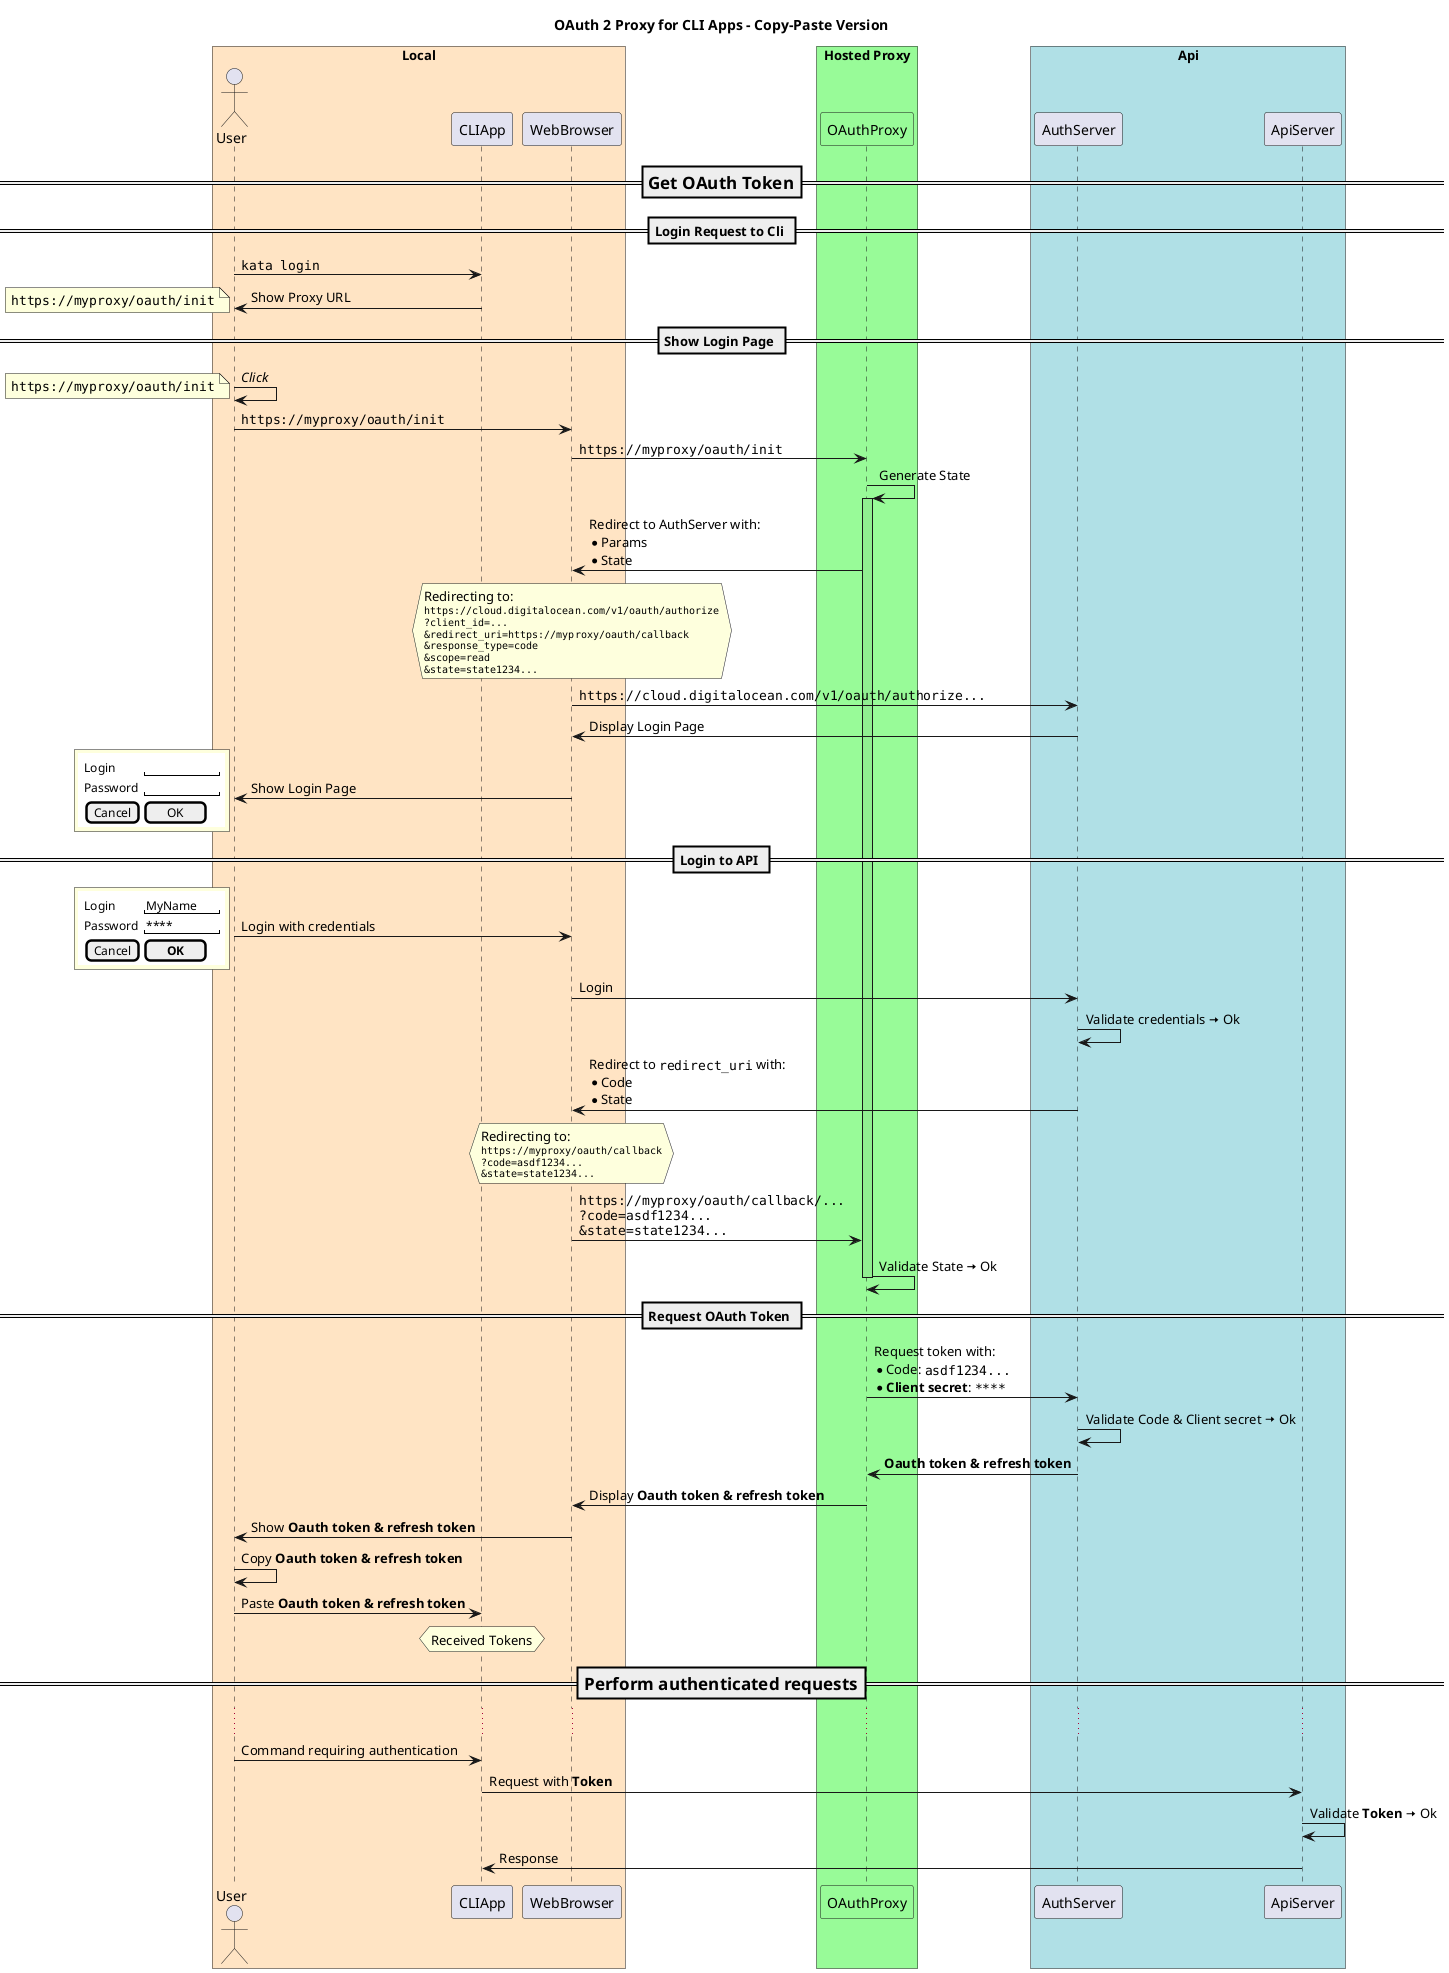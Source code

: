 @startuml
skinparam BoxPadding 10


title OAuth 2 Proxy for CLI Apps - Copy-Paste Version


box "Local" #Bisque
  actor User
  participant CLIApp
  participant WebBrowser
end box
box "Hosted Proxy" #PaleGreen
  participant OAuthProxy #PaleGreen
end box
box "Api" #PowderBlue
  participant AuthServer
  participant ApiServer
end box  


=== Get OAuth Token ==
== Login Request to Cli ==
User -> CLIApp: ""kata login""
User <- CLIApp: Show Proxy URL
note left: ""https://myproxy/oauth/init""

== Show Login Page ==
User -> User: //Click//
note left: ""https://myproxy/oauth/init""
User -> WebBrowser: ""https://myproxy/oauth/init""
WebBrowser -> OAuthProxy: ""https://myproxy/oauth/init""
OAuthProxy -> OAuthProxy: Generate State
activate OAuthProxy #LightGreen
WebBrowser <- OAuthProxy: Redirect to AuthServer with:\n* Params\n* State
hnote over WebBrowser
  Redirecting to:
  <size:10>""https://cloud.digitalocean.com/v1/oauth/authorize""</size>
  <size:10>""?client_id=...""</size>
  <size:10>""&redirect_uri=https://myproxy/oauth/callback""</size>
  <size:10>""&response_type=code""</size>
  <size:10>""&scope=read""
  <size:10>""&state=state1234...""</size>
end note
WebBrowser -> AuthServer: ""https://cloud.digitalocean.com/v1/oauth/authorize...""
AuthServer -> WebBrowser: Display Login Page
User <- WebBrowser: Show Login Page
rnote left
{{
salt
{
  Login    | "         "
  Password | "         "
  [Cancel] | [  OK   ]
}
}}
end note

== Login to API ==
User -> WebBrowser: Login with credentials
rnote left
{{
salt
{
  Login    | "MyName   "
  Password | "****     "
  [Cancel] | [**OK** ]
}
}}
end note
WebBrowser -> AuthServer: Login
AuthServer -> AuthServer: Validate credentials <&arrow-right> Ok
WebBrowser <- AuthServer: Redirect to ""redirect_uri"" with: \n* Code\n* State
hnote over WebBrowser
  Redirecting to:
  <size:10>""https://myproxy/oauth/callback""</size>
  <size:10>""?code=asdf1234...""</size>
  <size:10>""&state=state1234...""</size>
end note
WebBrowser -> OAuthProxy: ""https://myproxy/oauth/callback/...""\n""?code=asdf1234...""\n""&state=state1234...""
OAuthProxy -> OAuthProxy: Validate State <&arrow-right> Ok
deactivate OAuthProxy

== Request OAuth Token ==
OAuthProxy -> AuthServer: Request token with: \n* Code: ""asdf1234..."" \n* **Client secret**: ""****""
AuthServer -> AuthServer: Validate Code & Client secret <&arrow-right> Ok
OAuthProxy <- AuthServer: **Oauth token & refresh token**
WebBrowser <- OAuthProxy: Display **Oauth token & refresh token**
User <- WebBrowser: Show **Oauth token & refresh token**
User -> User: Copy **Oauth token & refresh token**
User -> CLIApp: Paste **Oauth token & refresh token**
hnote over CLIApp: Received Tokens

=== Perform authenticated requests ==
...
User -> CLIApp: Command requiring authentication
CLIApp -> ApiServer: Request with **Token**
ApiServer -> ApiServer: Validate **Token** <&arrow-right> Ok
CLIApp <- ApiServer: Response
@enduml